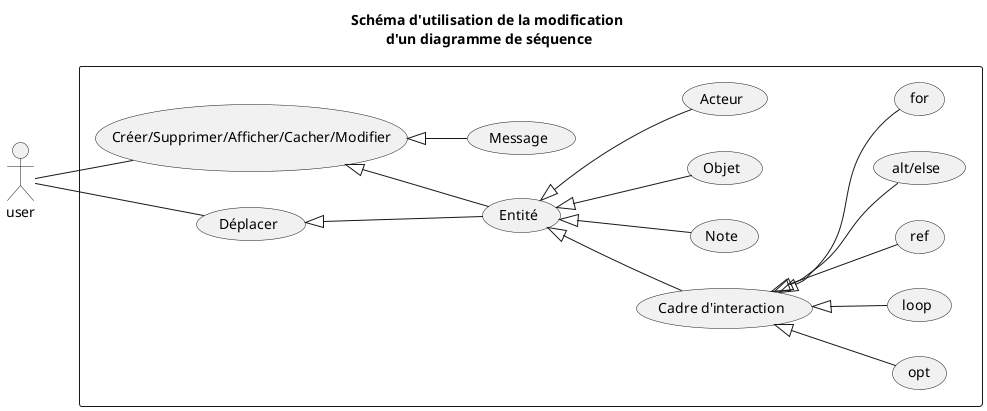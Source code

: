 @startuml
left to right direction
title Schéma d'utilisation de la modification\n d'un diagramme de séquence

actor user

rectangle {

        (Créer/Supprimer/Afficher/Cacher/Modifier) as (edit)
        (Cadre d'interaction) as (AjtInter)
				(Message) as (mess)
				
        :user: -- (edit)
        :user: -- (Déplacer)

        (Déplacer) <|-- (Entité)

        (edit) <|-- (Entité)
        (edit) <|-- (mess)
        (Entité) <|-- (Note)
        (Entité) <|--(Objet)
        (Entité) <|-- (Acteur)
        (Entité) <|-- (AjtInter)
		
	(AjtInter) <|-- (opt)
	(AjtInter) <|-- (loop)
	(AjtInter) <|-- (ref)
	(AjtInter) <|-- (alt/else)
	(AjtInter) <|-- (for)
		
}

@enduml